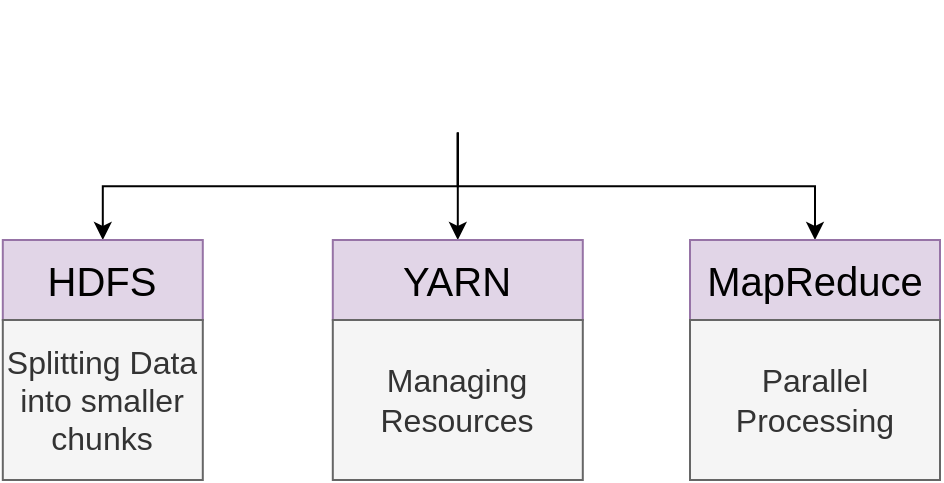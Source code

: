 <mxfile version="21.6.5" type="device">
  <diagram name="Seite-1" id="sbyrDctoeEZ5p_Q2V6t7">
    <mxGraphModel dx="1634" dy="955" grid="1" gridSize="10" guides="1" tooltips="1" connect="1" arrows="1" fold="1" page="1" pageScale="1" pageWidth="827" pageHeight="1169" math="0" shadow="0">
      <root>
        <mxCell id="0" />
        <mxCell id="1" parent="0" />
        <mxCell id="ImPE621aUbOKIkoWXVcI-2" style="edgeStyle=orthogonalEdgeStyle;rounded=0;orthogonalLoop=1;jettySize=auto;html=1;entryX=0.5;entryY=0;entryDx=0;entryDy=0;" parent="1" source="ImPE621aUbOKIkoWXVcI-4" target="ImPE621aUbOKIkoWXVcI-5" edge="1">
          <mxGeometry relative="1" as="geometry" />
        </mxCell>
        <mxCell id="ImPE621aUbOKIkoWXVcI-3" style="edgeStyle=orthogonalEdgeStyle;rounded=0;orthogonalLoop=1;jettySize=auto;html=1;" parent="1" source="ImPE621aUbOKIkoWXVcI-4" target="ImPE621aUbOKIkoWXVcI-6" edge="1">
          <mxGeometry relative="1" as="geometry" />
        </mxCell>
        <mxCell id="ImPE621aUbOKIkoWXVcI-8" style="edgeStyle=orthogonalEdgeStyle;rounded=0;orthogonalLoop=1;jettySize=auto;html=1;" parent="1" source="ImPE621aUbOKIkoWXVcI-4" target="ImPE621aUbOKIkoWXVcI-7" edge="1">
          <mxGeometry relative="1" as="geometry" />
        </mxCell>
        <mxCell id="ImPE621aUbOKIkoWXVcI-4" value="" style="shape=image;verticalLabelPosition=bottom;labelBackgroundColor=default;verticalAlign=top;aspect=fixed;imageAspect=0;image=https://www.apache.org/logos/res/hadoop/hadoop.png;" parent="1" vertex="1">
          <mxGeometry x="276.4" y="10" width="255" height="66.3" as="geometry" />
        </mxCell>
        <mxCell id="ImPE621aUbOKIkoWXVcI-5" value="&lt;font style=&quot;font-size: 20px;&quot;&gt;HDFS&lt;/font&gt;" style="rounded=0;whiteSpace=wrap;html=1;fillColor=#e1d5e7;strokeColor=#9673a6;" parent="1" vertex="1">
          <mxGeometry x="176.4" y="130" width="100" height="40" as="geometry" />
        </mxCell>
        <mxCell id="ImPE621aUbOKIkoWXVcI-6" value="&lt;font style=&quot;font-size: 20px;&quot;&gt;MapReduce&lt;/font&gt;" style="rounded=0;whiteSpace=wrap;html=1;fillColor=#e1d5e7;strokeColor=#9673a6;" parent="1" vertex="1">
          <mxGeometry x="520" y="130" width="125" height="40" as="geometry" />
        </mxCell>
        <mxCell id="ImPE621aUbOKIkoWXVcI-7" value="&lt;span style=&quot;font-size: 20px;&quot;&gt;YARN&lt;/span&gt;" style="rounded=0;whiteSpace=wrap;html=1;fillColor=#e1d5e7;strokeColor=#9673a6;" parent="1" vertex="1">
          <mxGeometry x="341.4" y="130" width="125" height="40" as="geometry" />
        </mxCell>
        <mxCell id="ImPE621aUbOKIkoWXVcI-9" value="&lt;font style=&quot;font-size: 16px;&quot;&gt;Splitting Data into smaller chunks&lt;/font&gt;" style="text;html=1;strokeColor=#666666;fillColor=#f5f5f5;align=center;verticalAlign=middle;whiteSpace=wrap;rounded=0;fontColor=#333333;" parent="1" vertex="1">
          <mxGeometry x="176.4" y="170" width="100" height="80" as="geometry" />
        </mxCell>
        <mxCell id="ImPE621aUbOKIkoWXVcI-10" value="&lt;span style=&quot;font-size: 16px;&quot;&gt;Managing Resources&lt;/span&gt;" style="text;html=1;strokeColor=#666666;fillColor=#f5f5f5;align=center;verticalAlign=middle;whiteSpace=wrap;rounded=0;fontColor=#333333;" parent="1" vertex="1">
          <mxGeometry x="341.4" y="170" width="125" height="80" as="geometry" />
        </mxCell>
        <mxCell id="ImPE621aUbOKIkoWXVcI-12" value="&lt;span style=&quot;font-size: 16px;&quot;&gt;Parallel Processing&lt;/span&gt;" style="text;html=1;strokeColor=#666666;fillColor=#f5f5f5;align=center;verticalAlign=middle;whiteSpace=wrap;rounded=0;fontColor=#333333;" parent="1" vertex="1">
          <mxGeometry x="520" y="170" width="125" height="80" as="geometry" />
        </mxCell>
      </root>
    </mxGraphModel>
  </diagram>
</mxfile>
